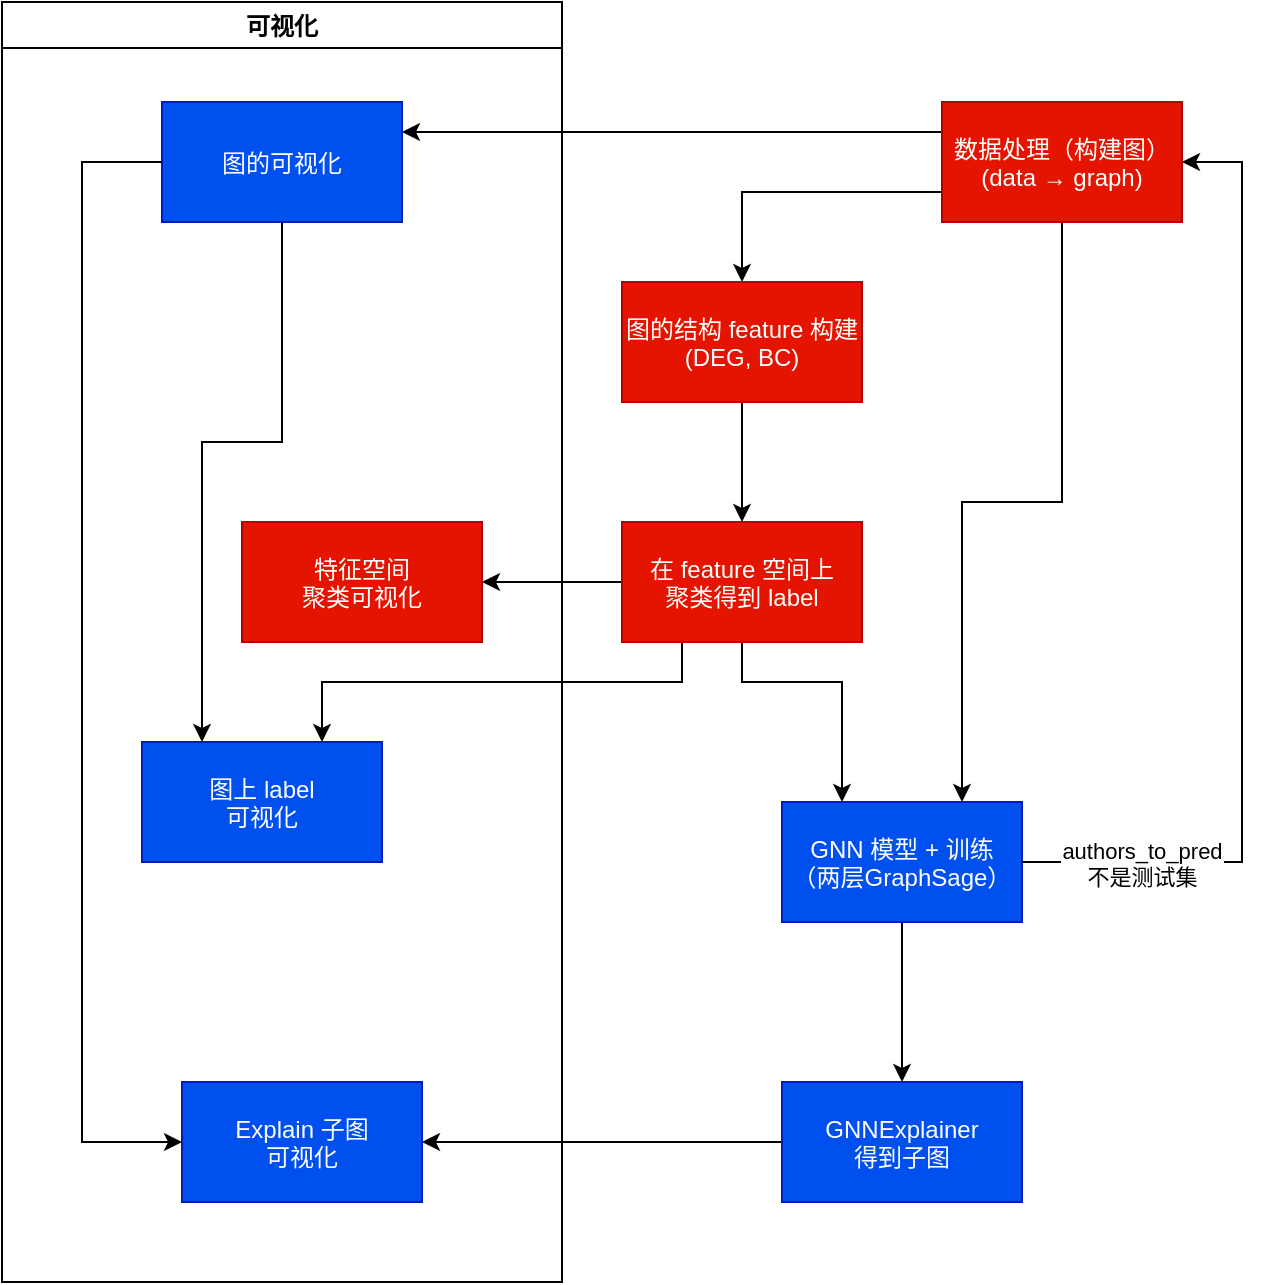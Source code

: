 <mxfile>
    <diagram id="JqnhysbLDMa1ewz5sCEe" name="第 1 页">
        <mxGraphModel dx="1672" dy="1298" grid="1" gridSize="10" guides="1" tooltips="1" connect="1" arrows="1" fold="1" page="1" pageScale="1" pageWidth="827" pageHeight="1169" math="0" shadow="0">
            <root>
                <mxCell id="0"/>
                <mxCell id="1" parent="0"/>
                <mxCell id="12" value="" style="edgeStyle=none;exitX=0.5;exitY=1;exitDx=0;exitDy=0;entryX=0.75;entryY=0;entryDx=0;entryDy=0;rounded=0;" parent="1" source="4" target="6" edge="1">
                    <mxGeometry relative="1" as="geometry">
                        <mxPoint x="539.824" y="470" as="targetPoint"/>
                        <Array as="points">
                            <mxPoint x="620" y="320"/>
                            <mxPoint x="570" y="320"/>
                        </Array>
                    </mxGeometry>
                </mxCell>
                <mxCell id="17" value="" style="edgeStyle=none;rounded=0;exitX=0;exitY=0.75;exitDx=0;exitDy=0;entryX=0.5;entryY=0;entryDx=0;entryDy=0;" parent="1" source="4" target="15" edge="1">
                    <mxGeometry relative="1" as="geometry">
                        <Array as="points">
                            <mxPoint x="460" y="165"/>
                        </Array>
                    </mxGeometry>
                </mxCell>
                <mxCell id="19" value="" style="edgeStyle=none;rounded=0;exitX=0;exitY=0.25;exitDx=0;exitDy=0;entryX=1;entryY=0.25;entryDx=0;entryDy=0;" parent="1" source="4" target="18" edge="1">
                    <mxGeometry relative="1" as="geometry">
                        <mxPoint x="400" y="120" as="targetPoint"/>
                    </mxGeometry>
                </mxCell>
                <mxCell id="4" value="数据处理（构建图）&#10;(data → graph)" style="rounded=0;fillColor=#e51400;fontColor=#ffffff;strokeColor=#B20000;" parent="1" vertex="1">
                    <mxGeometry x="560" y="120" width="120" height="60" as="geometry"/>
                </mxCell>
                <mxCell id="11" value="" style="edgeStyle=none;exitX=0.5;exitY=1;exitDx=0;exitDy=0;entryX=0.25;entryY=0;entryDx=0;entryDy=0;rounded=0;" parent="1" source="5" target="6" edge="1">
                    <mxGeometry relative="1" as="geometry">
                        <Array as="points">
                            <mxPoint x="460" y="410"/>
                            <mxPoint x="510" y="410"/>
                        </Array>
                    </mxGeometry>
                </mxCell>
                <mxCell id="20" value="" style="edgeStyle=none;rounded=0;exitX=0;exitY=0.5;exitDx=0;exitDy=0;entryX=1;entryY=0.5;entryDx=0;entryDy=0;" parent="1" source="5" target="22" edge="1">
                    <mxGeometry relative="1" as="geometry">
                        <mxPoint x="340" y="320" as="targetPoint"/>
                    </mxGeometry>
                </mxCell>
                <mxCell id="24" value="" style="edgeStyle=none;rounded=0;exitX=0.25;exitY=1;exitDx=0;exitDy=0;entryX=0.75;entryY=0;entryDx=0;entryDy=0;" parent="1" source="5" target="25" edge="1">
                    <mxGeometry relative="1" as="geometry">
                        <mxPoint x="150" y="450" as="targetPoint"/>
                        <Array as="points">
                            <mxPoint x="430" y="410"/>
                            <mxPoint x="250" y="410"/>
                        </Array>
                    </mxGeometry>
                </mxCell>
                <mxCell id="5" value="在 feature 空间上&#10;聚类得到 label" style="rounded=0;fillColor=#e51400;fontColor=#ffffff;strokeColor=#B20000;" parent="1" vertex="1">
                    <mxGeometry x="400" y="330" width="120" height="60" as="geometry"/>
                </mxCell>
                <mxCell id="14" value="" style="edgeStyle=none;rounded=0;exitX=0.5;exitY=1;exitDx=0;exitDy=0;entryX=0.5;entryY=0;entryDx=0;entryDy=0;" parent="1" source="6" target="13" edge="1">
                    <mxGeometry relative="1" as="geometry"/>
                </mxCell>
                <mxCell id="6" value="GNN 模型 + 训练&#10;（两层GraphSage）" style="rounded=0;fillColor=#0050ef;fontColor=#ffffff;strokeColor=#001DBC;" parent="1" vertex="1">
                    <mxGeometry x="480" y="470" width="120" height="60" as="geometry"/>
                </mxCell>
                <mxCell id="7" value="" style="endArrow=classic;exitX=1;exitY=0.5;exitDx=0;exitDy=0;entryX=1;entryY=0.5;entryDx=0;entryDy=0;rounded=0;" parent="1" source="6" target="4" edge="1">
                    <mxGeometry relative="1" as="geometry">
                        <mxPoint x="620" y="499.5" as="sourcePoint"/>
                        <mxPoint x="720" y="499.5" as="targetPoint"/>
                        <Array as="points">
                            <mxPoint x="710" y="500"/>
                            <mxPoint x="710" y="150"/>
                        </Array>
                    </mxGeometry>
                </mxCell>
                <mxCell id="8" value="authors_to_pred&#10;不是测试集" style="edgeLabel;resizable=0;align=center;verticalAlign=middle;labelBorderColor=none;spacing=2;" parent="7" connectable="0" vertex="1">
                    <mxGeometry relative="1" as="geometry">
                        <mxPoint x="-50" y="135" as="offset"/>
                    </mxGeometry>
                </mxCell>
                <mxCell id="27" value="" style="edgeStyle=none;rounded=0;exitX=0;exitY=0.5;exitDx=0;exitDy=0;entryX=1;entryY=0.5;entryDx=0;entryDy=0;" parent="1" source="13" target="26" edge="1">
                    <mxGeometry relative="1" as="geometry"/>
                </mxCell>
                <mxCell id="13" value="GNNExplainer&#10;得到子图" style="rounded=0;fillColor=#0050ef;fontColor=#ffffff;strokeColor=#001DBC;" parent="1" vertex="1">
                    <mxGeometry x="480" y="610" width="120" height="60" as="geometry"/>
                </mxCell>
                <mxCell id="16" value="" style="edgeStyle=none;rounded=0;exitX=0.5;exitY=1;exitDx=0;exitDy=0;entryX=0.5;entryY=0;entryDx=0;entryDy=0;" parent="1" source="15" target="5" edge="1">
                    <mxGeometry relative="1" as="geometry"/>
                </mxCell>
                <mxCell id="15" value="图的结构 feature 构建&#10;(DEG, BC)" style="rounded=0;fillColor=#e51400;fontColor=#ffffff;strokeColor=#B20000;" parent="1" vertex="1">
                    <mxGeometry x="400" y="210" width="120" height="60" as="geometry"/>
                </mxCell>
                <mxCell id="30" value="可视化" style="swimlane;" parent="1" vertex="1">
                    <mxGeometry x="90" y="70" width="280" height="640" as="geometry">
                        <mxRectangle x="90" y="70" width="140" height="30" as="alternateBounds"/>
                    </mxGeometry>
                </mxCell>
                <mxCell id="18" value="图的可视化" style="rounded=0;fillColor=#0050ef;fontColor=#ffffff;strokeColor=#001DBC;" parent="30" vertex="1">
                    <mxGeometry x="80" y="50" width="120" height="60" as="geometry"/>
                </mxCell>
                <mxCell id="22" value="特征空间&#10;聚类可视化" style="rounded=0;fillColor=#e51400;fontColor=#ffffff;strokeColor=#B20000;" parent="30" vertex="1">
                    <mxGeometry x="120" y="260" width="120" height="60" as="geometry"/>
                </mxCell>
                <mxCell id="25" value="图上 label&#10;可视化" style="rounded=0;fillColor=#0050ef;fontColor=#ffffff;strokeColor=#001DBC;" parent="30" vertex="1">
                    <mxGeometry x="70" y="370" width="120" height="60" as="geometry"/>
                </mxCell>
                <mxCell id="23" value="" style="edgeStyle=none;rounded=0;exitX=0.5;exitY=1;exitDx=0;exitDy=0;entryX=0.25;entryY=0;entryDx=0;entryDy=0;" parent="30" source="18" target="25" edge="1">
                    <mxGeometry relative="1" as="geometry">
                        <mxPoint x="20" y="360" as="targetPoint"/>
                        <Array as="points">
                            <mxPoint x="140" y="220"/>
                            <mxPoint x="100" y="220"/>
                        </Array>
                    </mxGeometry>
                </mxCell>
                <mxCell id="26" value="Explain 子图&#10;可视化" style="rounded=0;fillColor=#0050ef;fontColor=#ffffff;strokeColor=#001DBC;" parent="30" vertex="1">
                    <mxGeometry x="90" y="540" width="120" height="60" as="geometry"/>
                </mxCell>
                <mxCell id="28" value="" style="edgeStyle=none;rounded=0;exitX=0;exitY=0.5;exitDx=0;exitDy=0;entryX=0;entryY=0.5;entryDx=0;entryDy=0;" parent="30" source="18" target="26" edge="1">
                    <mxGeometry relative="1" as="geometry">
                        <Array as="points">
                            <mxPoint x="40" y="80"/>
                            <mxPoint x="40" y="570"/>
                        </Array>
                    </mxGeometry>
                </mxCell>
            </root>
        </mxGraphModel>
    </diagram>
</mxfile>